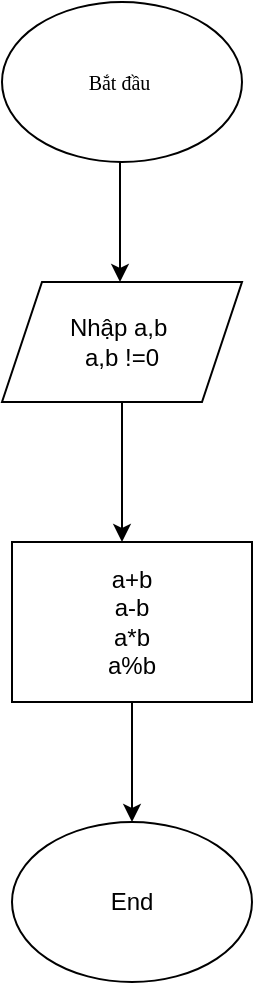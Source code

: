 <mxfile version="24.8.6">
  <diagram name="Page-1" id="7mEb1wNhcMJaG17HlLb3">
    <mxGraphModel dx="910" dy="490" grid="1" gridSize="10" guides="1" tooltips="1" connect="1" arrows="1" fold="1" page="1" pageScale="1" pageWidth="850" pageHeight="1100" math="0" shadow="0">
      <root>
        <mxCell id="0" />
        <mxCell id="1" parent="0" />
        <mxCell id="1eRntYkm6K6gUpEh92Vu-1" value="&lt;font size=&quot;1&quot;&gt;Bắt đầu&amp;nbsp;&lt;/font&gt;" style="ellipse;whiteSpace=wrap;html=1;strokeColor=#000000;fontFamily=Times New Roman;" vertex="1" parent="1">
          <mxGeometry x="365" y="10" width="120" height="80" as="geometry" />
        </mxCell>
        <mxCell id="1eRntYkm6K6gUpEh92Vu-2" value="" style="endArrow=classic;html=1;rounded=0;" edge="1" parent="1">
          <mxGeometry width="50" height="50" relative="1" as="geometry">
            <mxPoint x="424" y="90" as="sourcePoint" />
            <mxPoint x="424" y="150" as="targetPoint" />
          </mxGeometry>
        </mxCell>
        <mxCell id="1eRntYkm6K6gUpEh92Vu-3" value="Nhập a,b&amp;nbsp;&lt;div&gt;a,b !=0&lt;/div&gt;" style="shape=parallelogram;perimeter=parallelogramPerimeter;whiteSpace=wrap;html=1;fixedSize=1;" vertex="1" parent="1">
          <mxGeometry x="365" y="150" width="120" height="60" as="geometry" />
        </mxCell>
        <mxCell id="1eRntYkm6K6gUpEh92Vu-4" value="" style="endArrow=classic;html=1;rounded=0;" edge="1" parent="1">
          <mxGeometry width="50" height="50" relative="1" as="geometry">
            <mxPoint x="425" y="210" as="sourcePoint" />
            <mxPoint x="425" y="280" as="targetPoint" />
          </mxGeometry>
        </mxCell>
        <mxCell id="1eRntYkm6K6gUpEh92Vu-67" value="a+b&lt;div&gt;a-b&lt;/div&gt;&lt;div&gt;a*b&lt;/div&gt;&lt;div&gt;a%b&lt;/div&gt;" style="rounded=0;whiteSpace=wrap;html=1;" vertex="1" parent="1">
          <mxGeometry x="370" y="280" width="120" height="80" as="geometry" />
        </mxCell>
        <mxCell id="1eRntYkm6K6gUpEh92Vu-68" value="" style="endArrow=classic;html=1;rounded=0;exitX=0.5;exitY=1;exitDx=0;exitDy=0;" edge="1" parent="1" source="1eRntYkm6K6gUpEh92Vu-67" target="1eRntYkm6K6gUpEh92Vu-69">
          <mxGeometry width="50" height="50" relative="1" as="geometry">
            <mxPoint x="400" y="410" as="sourcePoint" />
            <mxPoint x="430" y="480" as="targetPoint" />
          </mxGeometry>
        </mxCell>
        <mxCell id="1eRntYkm6K6gUpEh92Vu-69" value="End" style="ellipse;whiteSpace=wrap;html=1;" vertex="1" parent="1">
          <mxGeometry x="370" y="420" width="120" height="80" as="geometry" />
        </mxCell>
      </root>
    </mxGraphModel>
  </diagram>
</mxfile>
